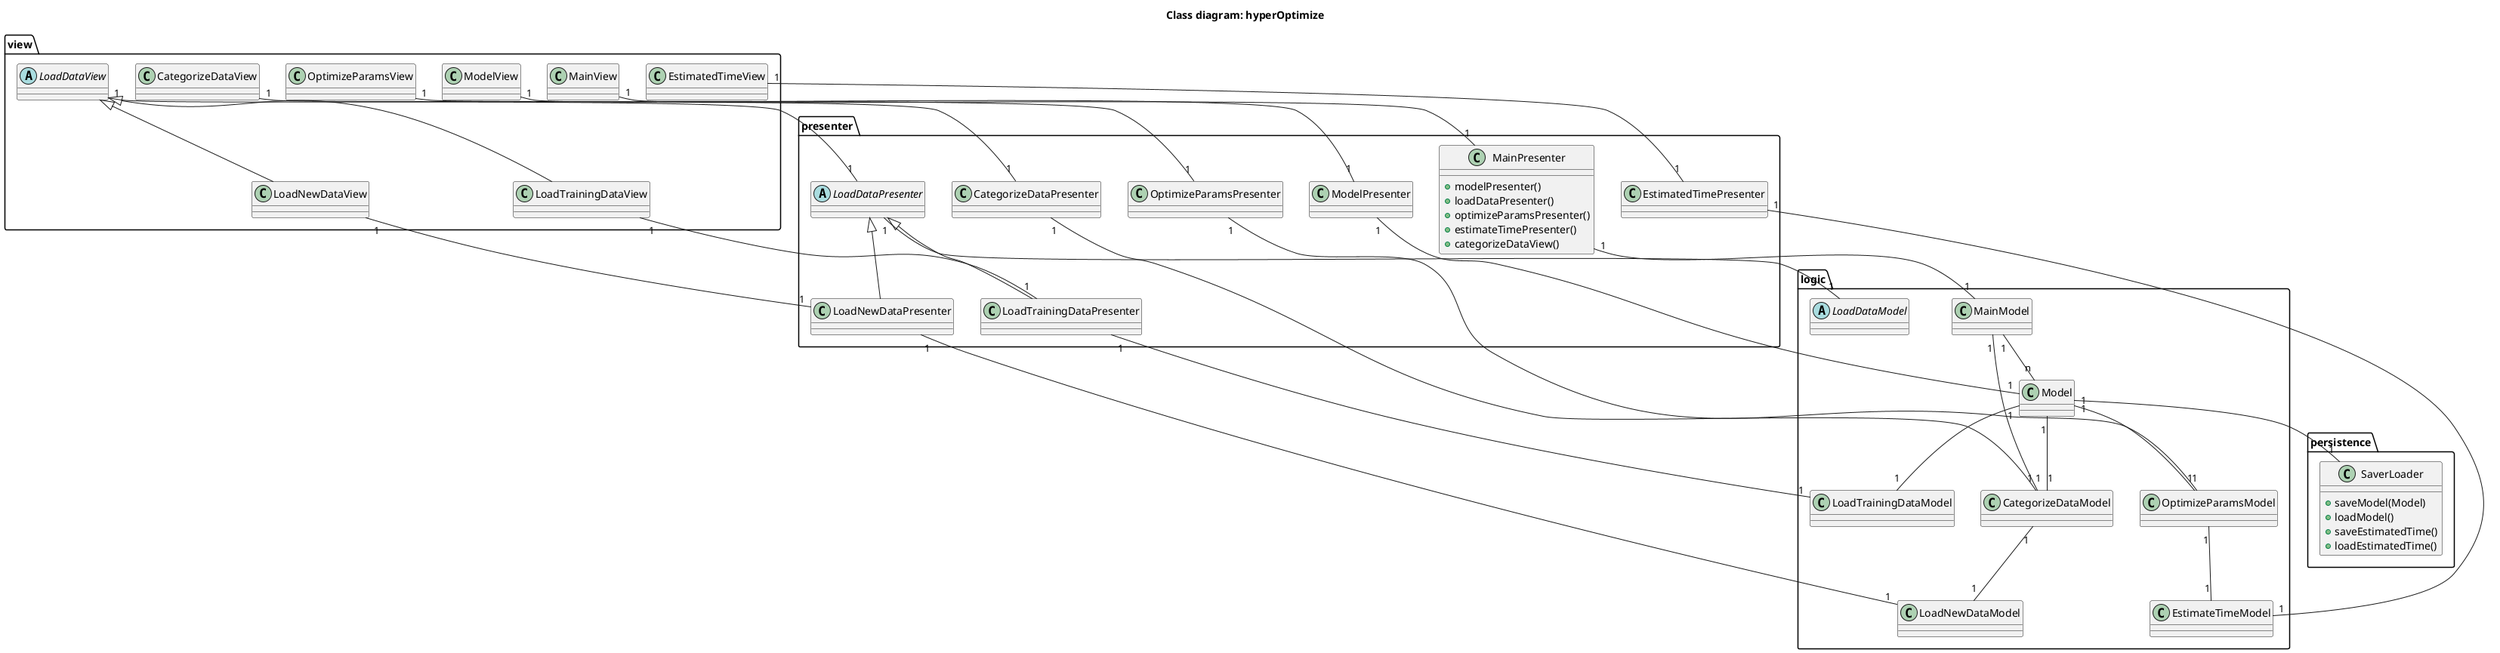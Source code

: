 @startuml


title Class diagram: hyperOptimize

/' Define the class details'/

package view {
    class MainView
    class ModelView
    abstract class LoadDataView
        class LoadTrainingDataView
        class LoadNewDataView
    class OptimizeParamsView
    class EstimatedTimeView
    class CategorizeDataView
}

package presenter {
    class ModelPresenter
    abstract class LoadDataPresenter
    class LoadTrainingDataPresenter
    class LoadNewDataPresenter
    class OptimizeParamsPresenter
    class EstimatedTimePresenter
    class CategorizeDataPresenter
    class MainPresenter{
    + modelPresenter()
    + loadDataPresenter()
    + optimizeParamsPresenter()
    + estimateTimePresenter()
    + categorizeDataView()
    }
}


package logic {
    class MainModel
    class Model
    abstract class LoadDataModel
        class LoadTrainingDataModel
        class LoadNewDataModel
    class OptimizeParamsModel
    class EstimateTimeModel
    class CategorizeDataModel
}

package persistence {
    class SaverLoader {
        + saveModel(Model)
        + loadModel()
        + saveEstimatedTime()
        + loadEstimatedTime()
    }

}


/' Define relations'/

/' View'/
LoadDataView <|-- LoadTrainingDataView
LoadDataView <|-- LoadNewDataView

/' Presenter'/
LoadDataPresenter <|-- LoadTrainingDataPresenter
LoadDataPresenter <|-- LoadNewDataPresenter

MainView "1" -- "1" MainPresenter
ModelView "1" -- "1" ModelPresenter
LoadDataView "1" -- "1" LoadDataPresenter
LoadTrainingDataView "1" -- "1" LoadTrainingDataPresenter
LoadNewDataView "1" -- "1" LoadNewDataPresenter
OptimizeParamsView "1" -- "1" OptimizeParamsPresenter
EstimatedTimeView "1" -- "1" EstimatedTimePresenter
CategorizeDataView "1" -- "1" CategorizeDataPresenter

/' Presenter - Model'/
MainPresenter "1" -- "1" MainModel
ModelPresenter "1" -- "1" Model
LoadDataPresenter "1" -- "1" LoadDataModel
LoadTrainingDataPresenter "1" -- "1" LoadTrainingDataModel
LoadNewDataPresenter "1" -- "1" LoadNewDataModel
OptimizeParamsPresenter "1" -- "1" OptimizeParamsModel
EstimatedTimePresenter "1" -- "1" EstimateTimeModel
CategorizeDataPresenter "1" -- "1" CategorizeDataModel

/' Model'/
MainModel "1" -- "n" Model
MainModel "1" -- "1" CategorizeDataModel
Model "1" -- "1" LoadTrainingDataModel
Model "1" -- "1" CategorizeDataModel
Model "1" -- "1" OptimizeParamsModel
OptimizeParamsModel "1" -- "1" EstimateTimeModel
CategorizeDataModel "1" -- "1" LoadNewDataModel


/' Model - Presenter'/
Model "1" -- "1" SaverLoader

@enduml